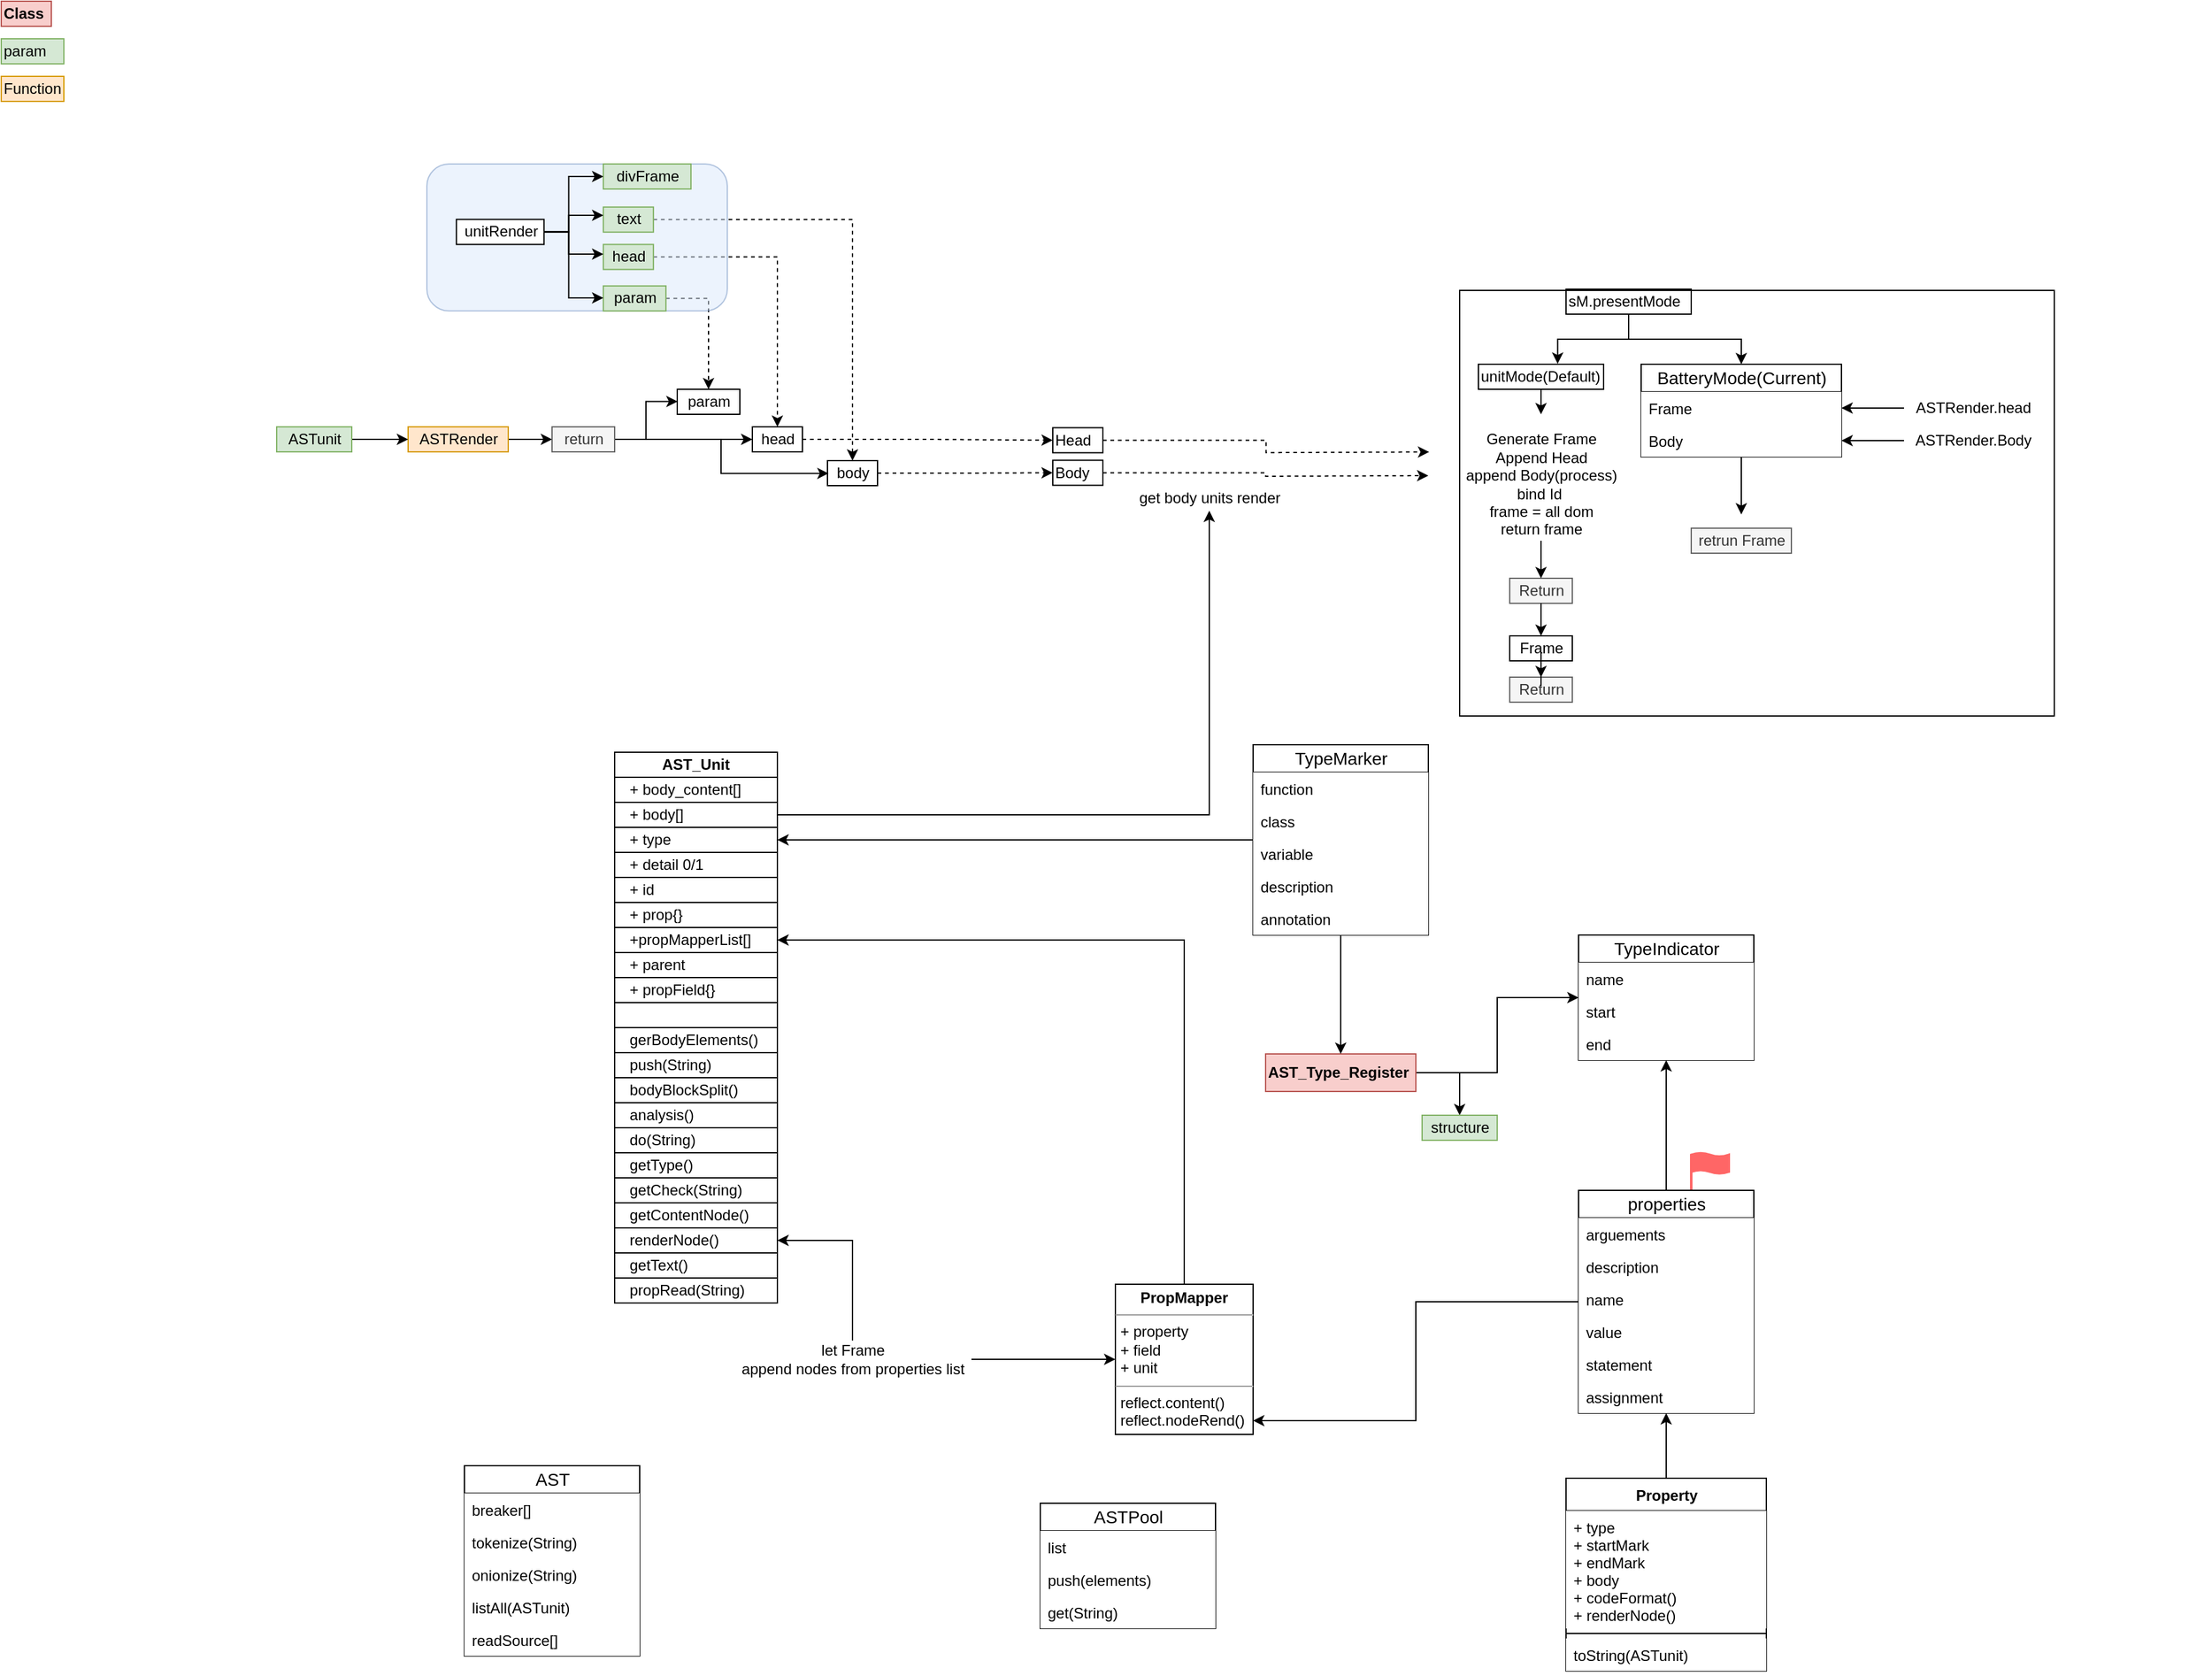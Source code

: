 <mxfile version="13.2.6" type="github">
  <diagram id="HAlyzhadhLqAYwGeg6hm" name="Page-1">
    <mxGraphModel dx="981" dy="505" grid="1" gridSize="10" guides="1" tooltips="1" connect="1" arrows="1" fold="1" page="1" pageScale="1" pageWidth="2336" pageHeight="1654" math="0" shadow="0">
      <root>
        <mxCell id="0" />
        <mxCell id="1" parent="0" />
        <mxCell id="PGLoOLn-CX51Pk0NP94C-1266" style="edgeStyle=orthogonalEdgeStyle;rounded=0;orthogonalLoop=1;jettySize=auto;html=1;" parent="1" source="PGLoOLn-CX51Pk0NP94C-137" target="PGLoOLn-CX51Pk0NP94C-1222" edge="1">
          <mxGeometry relative="1" as="geometry" />
        </mxCell>
        <mxCell id="PGLoOLn-CX51Pk0NP94C-137" value="&lt;p style=&quot;margin: 0px ; margin-top: 4px ; text-align: center&quot;&gt;&lt;b&gt;PropMapper&lt;/b&gt;&lt;/p&gt;&lt;hr size=&quot;1&quot;&gt;&lt;p style=&quot;margin: 0px ; margin-left: 4px&quot;&gt;+ property&lt;/p&gt;&lt;p style=&quot;margin: 0px ; margin-left: 4px&quot;&gt;+ field&lt;/p&gt;&lt;p style=&quot;margin: 0px ; margin-left: 4px&quot;&gt;+ unit&lt;/p&gt;&lt;hr size=&quot;1&quot;&gt;&lt;p style=&quot;margin: 0px ; margin-left: 4px&quot;&gt;reflect.content()&lt;/p&gt;&lt;p style=&quot;margin: 0px ; margin-left: 4px&quot;&gt;reflect.nodeRend()&lt;/p&gt;" style="verticalAlign=top;align=left;overflow=fill;fontSize=12;fontFamily=Helvetica;html=1;rounded=0;fillColor=#ffffff;" parent="1" vertex="1">
          <mxGeometry x="910" y="1045" width="110" height="120" as="geometry" />
        </mxCell>
        <mxCell id="PGLoOLn-CX51Pk0NP94C-43" style="edgeStyle=orthogonalEdgeStyle;rounded=0;orthogonalLoop=1;jettySize=auto;html=1;" parent="1" source="svS3pJ_Lpt4c0GqLdNjL-20" target="PGLoOLn-CX51Pk0NP94C-38" edge="1">
          <mxGeometry relative="1" as="geometry" />
        </mxCell>
        <mxCell id="PGLoOLn-CX51Pk0NP94C-1274" style="edgeStyle=orthogonalEdgeStyle;rounded=0;orthogonalLoop=1;jettySize=auto;html=1;" parent="1" source="svS3pJ_Lpt4c0GqLdNjL-20" target="svS3pJ_Lpt4c0GqLdNjL-139" edge="1">
          <mxGeometry relative="1" as="geometry" />
        </mxCell>
        <mxCell id="svS3pJ_Lpt4c0GqLdNjL-20" value="&lt;span&gt;AST_Type_Register&lt;/span&gt;" style="rounded=0;whiteSpace=wrap;html=1;movable=1;resizable=1;rotatable=1;deletable=1;editable=1;connectable=1;align=left;spacing=2;verticalAlign=middle;fillColor=#f8cecc;strokeColor=#b85450;fontStyle=1" parent="1" vertex="1">
          <mxGeometry x="1030" y="861" width="120" height="30" as="geometry" />
        </mxCell>
        <mxCell id="svS3pJ_Lpt4c0GqLdNjL-35" value="&lt;span&gt;Class&lt;/span&gt;" style="rounded=0;whiteSpace=wrap;html=1;movable=1;resizable=1;rotatable=1;deletable=1;editable=1;connectable=1;align=left;spacing=2;verticalAlign=middle;fillColor=#f8cecc;strokeColor=#b85450;fontStyle=1" parent="1" vertex="1">
          <mxGeometry x="20" y="20" width="40" height="20" as="geometry" />
        </mxCell>
        <mxCell id="svS3pJ_Lpt4c0GqLdNjL-36" value="&lt;span&gt;param&lt;br&gt;&lt;/span&gt;" style="rounded=0;whiteSpace=wrap;html=1;movable=1;resizable=1;rotatable=1;deletable=1;editable=1;connectable=1;align=left;spacing=2;verticalAlign=middle;fillColor=#d5e8d4;strokeColor=#82b366;" parent="1" vertex="1">
          <mxGeometry x="20" y="50" width="50" height="20" as="geometry" />
        </mxCell>
        <mxCell id="svS3pJ_Lpt4c0GqLdNjL-37" value="Function&lt;span&gt;&lt;br&gt;&lt;/span&gt;" style="rounded=0;whiteSpace=wrap;html=1;movable=1;resizable=1;rotatable=1;deletable=1;editable=1;connectable=1;align=left;spacing=2;verticalAlign=middle;fillColor=#ffe6cc;strokeColor=#d79b00;" parent="1" vertex="1">
          <mxGeometry x="20" y="80" width="50" height="20" as="geometry" />
        </mxCell>
        <mxCell id="svS3pJ_Lpt4c0GqLdNjL-38" style="edgeStyle=orthogonalEdgeStyle;rounded=0;orthogonalLoop=1;jettySize=auto;html=1;" parent="1" source="svS3pJ_Lpt4c0GqLdNjL-39" target="svS3pJ_Lpt4c0GqLdNjL-45" edge="1">
          <mxGeometry relative="1" as="geometry" />
        </mxCell>
        <mxCell id="svS3pJ_Lpt4c0GqLdNjL-39" value="ASTRender" style="text;html=1;align=center;verticalAlign=middle;resizable=0;points=[];autosize=1;fillColor=#ffe6cc;strokeColor=#d79b00;" parent="1" vertex="1">
          <mxGeometry x="345" y="360" width="80" height="20" as="geometry" />
        </mxCell>
        <mxCell id="svS3pJ_Lpt4c0GqLdNjL-40" style="edgeStyle=orthogonalEdgeStyle;rounded=0;orthogonalLoop=1;jettySize=auto;html=1;" parent="1" source="svS3pJ_Lpt4c0GqLdNjL-41" target="svS3pJ_Lpt4c0GqLdNjL-39" edge="1">
          <mxGeometry relative="1" as="geometry" />
        </mxCell>
        <mxCell id="svS3pJ_Lpt4c0GqLdNjL-41" value="ASTunit" style="text;html=1;align=center;verticalAlign=middle;resizable=0;points=[];autosize=1;fillColor=#d5e8d4;strokeColor=#82b366;" parent="1" vertex="1">
          <mxGeometry x="240" y="360" width="60" height="20" as="geometry" />
        </mxCell>
        <mxCell id="svS3pJ_Lpt4c0GqLdNjL-42" style="edgeStyle=orthogonalEdgeStyle;rounded=0;orthogonalLoop=1;jettySize=auto;html=1;entryX=0.022;entryY=0.51;entryDx=0;entryDy=0;entryPerimeter=0;" parent="1" source="svS3pJ_Lpt4c0GqLdNjL-45" target="svS3pJ_Lpt4c0GqLdNjL-49" edge="1">
          <mxGeometry relative="1" as="geometry" />
        </mxCell>
        <mxCell id="svS3pJ_Lpt4c0GqLdNjL-44" style="edgeStyle=orthogonalEdgeStyle;rounded=0;orthogonalLoop=1;jettySize=auto;html=1;entryX=0.006;entryY=0.488;entryDx=0;entryDy=0;entryPerimeter=0;" parent="1" source="svS3pJ_Lpt4c0GqLdNjL-45" target="svS3pJ_Lpt4c0GqLdNjL-50" edge="1">
          <mxGeometry relative="1" as="geometry" />
        </mxCell>
        <mxCell id="svS3pJ_Lpt4c0GqLdNjL-60" style="edgeStyle=orthogonalEdgeStyle;rounded=0;orthogonalLoop=1;jettySize=auto;html=1;" parent="1" source="svS3pJ_Lpt4c0GqLdNjL-45" target="svS3pJ_Lpt4c0GqLdNjL-47" edge="1">
          <mxGeometry relative="1" as="geometry" />
        </mxCell>
        <mxCell id="svS3pJ_Lpt4c0GqLdNjL-45" value="return" style="text;html=1;align=center;verticalAlign=middle;resizable=0;points=[];autosize=1;fillColor=#f5f5f5;strokeColor=#666666;fontColor=#333333;" parent="1" vertex="1">
          <mxGeometry x="460" y="360" width="50" height="20" as="geometry" />
        </mxCell>
        <mxCell id="svS3pJ_Lpt4c0GqLdNjL-46" style="edgeStyle=orthogonalEdgeStyle;rounded=0;orthogonalLoop=1;jettySize=auto;html=1;entryX=0;entryY=0.5;entryDx=0;entryDy=0;dashed=1;" parent="1" source="svS3pJ_Lpt4c0GqLdNjL-47" target="svS3pJ_Lpt4c0GqLdNjL-14" edge="1">
          <mxGeometry relative="1" as="geometry" />
        </mxCell>
        <mxCell id="svS3pJ_Lpt4c0GqLdNjL-47" value="head" style="text;html=1;align=center;verticalAlign=middle;resizable=0;points=[];autosize=1;strokeColor=#000000;" parent="1" vertex="1">
          <mxGeometry x="620" y="360" width="40" height="20" as="geometry" />
        </mxCell>
        <mxCell id="svS3pJ_Lpt4c0GqLdNjL-48" style="edgeStyle=orthogonalEdgeStyle;rounded=0;orthogonalLoop=1;jettySize=auto;html=1;entryX=0;entryY=0.5;entryDx=0;entryDy=0;dashed=1;" parent="1" source="svS3pJ_Lpt4c0GqLdNjL-49" target="svS3pJ_Lpt4c0GqLdNjL-16" edge="1">
          <mxGeometry relative="1" as="geometry" />
        </mxCell>
        <mxCell id="svS3pJ_Lpt4c0GqLdNjL-49" value="body" style="text;html=1;align=center;verticalAlign=middle;resizable=0;points=[];autosize=1;strokeColor=#000000;" parent="1" vertex="1">
          <mxGeometry x="680" y="387" width="40" height="20" as="geometry" />
        </mxCell>
        <mxCell id="svS3pJ_Lpt4c0GqLdNjL-50" value="param" style="text;html=1;align=center;verticalAlign=middle;resizable=0;points=[];autosize=1;strokeColor=#000000;" parent="1" vertex="1">
          <mxGeometry x="560" y="330" width="50" height="20" as="geometry" />
        </mxCell>
        <mxCell id="svS3pJ_Lpt4c0GqLdNjL-85" style="edgeStyle=orthogonalEdgeStyle;rounded=0;orthogonalLoop=1;jettySize=auto;html=1;dashed=1;" parent="1" source="svS3pJ_Lpt4c0GqLdNjL-69" target="svS3pJ_Lpt4c0GqLdNjL-47" edge="1">
          <mxGeometry relative="1" as="geometry" />
        </mxCell>
        <mxCell id="svS3pJ_Lpt4c0GqLdNjL-86" style="edgeStyle=orthogonalEdgeStyle;rounded=0;orthogonalLoop=1;jettySize=auto;html=1;dashed=1;" parent="1" source="svS3pJ_Lpt4c0GqLdNjL-68" target="svS3pJ_Lpt4c0GqLdNjL-49" edge="1">
          <mxGeometry relative="1" as="geometry" />
        </mxCell>
        <mxCell id="svS3pJ_Lpt4c0GqLdNjL-87" style="edgeStyle=orthogonalEdgeStyle;rounded=0;orthogonalLoop=1;jettySize=auto;html=1;dashed=1;" parent="1" source="svS3pJ_Lpt4c0GqLdNjL-70" target="svS3pJ_Lpt4c0GqLdNjL-50" edge="1">
          <mxGeometry relative="1" as="geometry" />
        </mxCell>
        <mxCell id="svS3pJ_Lpt4c0GqLdNjL-90" value="" style="group;rounded=1;shadow=0;strokeColor=#6c8ebf;fillColor=#dae8fc;glass=0;opacity=50;spacing=10;spacingTop=10;spacingLeft=10;" parent="1" vertex="1" connectable="0">
          <mxGeometry x="360" y="150" width="240" height="117.43" as="geometry" />
        </mxCell>
        <mxCell id="svS3pJ_Lpt4c0GqLdNjL-66" value="unitRender" style="text;html=1;align=center;verticalAlign=middle;resizable=0;points=[];autosize=1;fillColor=#ffffff;strokeColor=#000000;" parent="svS3pJ_Lpt4c0GqLdNjL-90" vertex="1">
          <mxGeometry x="23.606" y="44.286" width="70" height="20" as="geometry" />
        </mxCell>
        <mxCell id="svS3pJ_Lpt4c0GqLdNjL-67" value="divFrame" style="text;html=1;align=center;verticalAlign=middle;resizable=0;points=[];autosize=1;fillColor=#d5e8d4;strokeColor=#82b366;" parent="svS3pJ_Lpt4c0GqLdNjL-90" vertex="1">
          <mxGeometry x="140.956" width="70" height="20" as="geometry" />
        </mxCell>
        <mxCell id="svS3pJ_Lpt4c0GqLdNjL-71" style="edgeStyle=orthogonalEdgeStyle;rounded=0;orthogonalLoop=1;jettySize=auto;html=1;" parent="svS3pJ_Lpt4c0GqLdNjL-90" source="svS3pJ_Lpt4c0GqLdNjL-66" target="svS3pJ_Lpt4c0GqLdNjL-67" edge="1">
          <mxGeometry relative="1" as="geometry">
            <Array as="points">
              <mxPoint x="113.313" y="54.001" />
              <mxPoint x="113.313" y="10.0" />
            </Array>
          </mxGeometry>
        </mxCell>
        <mxCell id="svS3pJ_Lpt4c0GqLdNjL-68" value="text" style="text;html=1;align=center;verticalAlign=middle;resizable=0;points=[];autosize=1;fillColor=#d5e8d4;strokeColor=#82b366;" parent="svS3pJ_Lpt4c0GqLdNjL-90" vertex="1">
          <mxGeometry x="140.956" y="34.429" width="40" height="20" as="geometry" />
        </mxCell>
        <mxCell id="svS3pJ_Lpt4c0GqLdNjL-72" style="edgeStyle=orthogonalEdgeStyle;rounded=0;orthogonalLoop=1;jettySize=auto;html=1;" parent="svS3pJ_Lpt4c0GqLdNjL-90" source="svS3pJ_Lpt4c0GqLdNjL-66" target="svS3pJ_Lpt4c0GqLdNjL-68" edge="1">
          <mxGeometry relative="1" as="geometry">
            <Array as="points">
              <mxPoint x="113.313" y="54.001" />
              <mxPoint x="113.313" y="41.0" />
            </Array>
          </mxGeometry>
        </mxCell>
        <mxCell id="svS3pJ_Lpt4c0GqLdNjL-69" value="head" style="text;html=1;align=center;verticalAlign=middle;resizable=0;points=[];autosize=1;fillColor=#d5e8d4;strokeColor=#82b366;" parent="svS3pJ_Lpt4c0GqLdNjL-90" vertex="1">
          <mxGeometry x="140.956" y="64.286" width="40" height="20" as="geometry" />
        </mxCell>
        <mxCell id="svS3pJ_Lpt4c0GqLdNjL-73" style="edgeStyle=orthogonalEdgeStyle;rounded=0;orthogonalLoop=1;jettySize=auto;html=1;" parent="svS3pJ_Lpt4c0GqLdNjL-90" source="svS3pJ_Lpt4c0GqLdNjL-66" target="svS3pJ_Lpt4c0GqLdNjL-69" edge="1">
          <mxGeometry relative="1" as="geometry">
            <Array as="points">
              <mxPoint x="113.313" y="54.001" />
              <mxPoint x="113.313" y="72.001" />
            </Array>
          </mxGeometry>
        </mxCell>
        <mxCell id="svS3pJ_Lpt4c0GqLdNjL-70" value="param" style="text;html=1;align=center;verticalAlign=middle;resizable=0;points=[];autosize=1;fillColor=#d5e8d4;strokeColor=#82b366;" parent="svS3pJ_Lpt4c0GqLdNjL-90" vertex="1">
          <mxGeometry x="140.956" y="97.43" width="50" height="20" as="geometry" />
        </mxCell>
        <mxCell id="svS3pJ_Lpt4c0GqLdNjL-74" style="edgeStyle=orthogonalEdgeStyle;rounded=0;orthogonalLoop=1;jettySize=auto;html=1;" parent="svS3pJ_Lpt4c0GqLdNjL-90" source="svS3pJ_Lpt4c0GqLdNjL-66" target="svS3pJ_Lpt4c0GqLdNjL-70" edge="1">
          <mxGeometry relative="1" as="geometry">
            <Array as="points">
              <mxPoint x="113.313" y="54.001" />
              <mxPoint x="113.313" y="107.001" />
            </Array>
          </mxGeometry>
        </mxCell>
        <mxCell id="svS3pJ_Lpt4c0GqLdNjL-108" value="get body units render" style="text;html=1;align=center;verticalAlign=middle;resizable=0;points=[];autosize=1;" parent="1" vertex="1">
          <mxGeometry x="920" y="407" width="130" height="20" as="geometry" />
        </mxCell>
        <mxCell id="svS3pJ_Lpt4c0GqLdNjL-16" value="&lt;span&gt;Body&lt;br&gt;&lt;/span&gt;" style="rounded=0;whiteSpace=wrap;html=1;movable=1;resizable=1;rotatable=1;deletable=1;editable=1;connectable=1;align=left;spacing=2;verticalAlign=middle;" parent="1" vertex="1">
          <mxGeometry x="860" y="386.72" width="40" height="20" as="geometry" />
        </mxCell>
        <mxCell id="svS3pJ_Lpt4c0GqLdNjL-15" style="edgeStyle=orthogonalEdgeStyle;rounded=0;orthogonalLoop=1;jettySize=auto;html=1;dashed=1;" parent="1" source="svS3pJ_Lpt4c0GqLdNjL-16" edge="1">
          <mxGeometry relative="1" as="geometry">
            <mxPoint x="1160" y="399.0" as="targetPoint" />
          </mxGeometry>
        </mxCell>
        <mxCell id="svS3pJ_Lpt4c0GqLdNjL-14" value="&lt;span&gt;Head&lt;br&gt;&lt;/span&gt;" style="rounded=0;whiteSpace=wrap;html=1;movable=1;resizable=1;rotatable=1;deletable=1;editable=1;connectable=1;align=left;spacing=2;verticalAlign=middle;" parent="1" vertex="1">
          <mxGeometry x="860" y="360.72" width="40" height="20" as="geometry" />
        </mxCell>
        <mxCell id="svS3pJ_Lpt4c0GqLdNjL-13" style="edgeStyle=orthogonalEdgeStyle;rounded=0;orthogonalLoop=1;jettySize=auto;html=1;entryX=0.005;entryY=0.29;entryDx=0;entryDy=0;entryPerimeter=0;dashed=1;" parent="1" source="svS3pJ_Lpt4c0GqLdNjL-14" edge="1">
          <mxGeometry relative="1" as="geometry">
            <mxPoint x="1160.7" y="380.1" as="targetPoint" />
          </mxGeometry>
        </mxCell>
        <mxCell id="svS3pJ_Lpt4c0GqLdNjL-139" value="structure" style="text;html=1;align=center;verticalAlign=middle;resizable=0;points=[];autosize=1;fillColor=#d5e8d4;strokeColor=#82b366;" parent="1" vertex="1">
          <mxGeometry x="1155" y="910" width="60" height="20" as="geometry" />
        </mxCell>
        <mxCell id="PGLoOLn-CX51Pk0NP94C-36" style="edgeStyle=orthogonalEdgeStyle;rounded=0;orthogonalLoop=1;jettySize=auto;html=1;" parent="1" source="PGLoOLn-CX51Pk0NP94C-28" target="PGLoOLn-CX51Pk0NP94C-1214" edge="1">
          <mxGeometry relative="1" as="geometry">
            <mxPoint x="820" y="850" as="targetPoint" />
          </mxGeometry>
        </mxCell>
        <mxCell id="PGLoOLn-CX51Pk0NP94C-37" style="edgeStyle=orthogonalEdgeStyle;rounded=0;orthogonalLoop=1;jettySize=auto;html=1;" parent="1" source="PGLoOLn-CX51Pk0NP94C-28" target="svS3pJ_Lpt4c0GqLdNjL-20" edge="1">
          <mxGeometry relative="1" as="geometry" />
        </mxCell>
        <mxCell id="PGLoOLn-CX51Pk0NP94C-140" value="" style="html=1;verticalLabelPosition=bottom;align=center;labelBackgroundColor=#ffffff;verticalAlign=top;strokeWidth=2;strokeColor=#FF6666;shadow=0;dashed=0;shape=mxgraph.ios7.icons.flag;rounded=0;fillColor=#FF6666;" parent="1" vertex="1">
          <mxGeometry x="1370" y="940" width="30" height="30" as="geometry" />
        </mxCell>
        <mxCell id="PGLoOLn-CX51Pk0NP94C-165" style="edgeStyle=orthogonalEdgeStyle;rounded=0;orthogonalLoop=1;jettySize=auto;html=1;" parent="1" source="PGLoOLn-CX51Pk0NP94C-158" target="PGLoOLn-CX51Pk0NP94C-38" edge="1">
          <mxGeometry relative="1" as="geometry" />
        </mxCell>
        <mxCell id="PGLoOLn-CX51Pk0NP94C-169" style="edgeStyle=orthogonalEdgeStyle;rounded=0;orthogonalLoop=1;jettySize=auto;html=1;" parent="1" source="PGLoOLn-CX51Pk0NP94C-153" target="PGLoOLn-CX51Pk0NP94C-158" edge="1">
          <mxGeometry relative="1" as="geometry" />
        </mxCell>
        <mxCell id="PGLoOLn-CX51Pk0NP94C-1269" value="" style="group" parent="1" vertex="1" connectable="0">
          <mxGeometry x="1180" y="250" width="605" height="341" as="geometry" />
        </mxCell>
        <mxCell id="svS3pJ_Lpt4c0GqLdNjL-91" value="Return" style="text;html=1;align=center;verticalAlign=middle;resizable=0;points=[];autosize=1;fillColor=#f5f5f5;strokeColor=#666666;fontColor=#333333;" parent="PGLoOLn-CX51Pk0NP94C-1269" vertex="1">
          <mxGeometry x="45" y="231" width="50" height="20" as="geometry" />
        </mxCell>
        <mxCell id="svS3pJ_Lpt4c0GqLdNjL-92" value="Frame" style="text;html=1;align=center;verticalAlign=middle;resizable=0;points=[];autosize=1;strokeColor=#000000;" parent="PGLoOLn-CX51Pk0NP94C-1269" vertex="1">
          <mxGeometry x="45" y="277" width="50" height="20" as="geometry" />
        </mxCell>
        <mxCell id="svS3pJ_Lpt4c0GqLdNjL-93" style="edgeStyle=orthogonalEdgeStyle;rounded=0;orthogonalLoop=1;jettySize=auto;html=1;" parent="PGLoOLn-CX51Pk0NP94C-1269" source="svS3pJ_Lpt4c0GqLdNjL-91" target="svS3pJ_Lpt4c0GqLdNjL-92" edge="1">
          <mxGeometry relative="1" as="geometry" />
        </mxCell>
        <mxCell id="svS3pJ_Lpt4c0GqLdNjL-6" value="&lt;span&gt;sM.presentMode&lt;br&gt;&lt;/span&gt;" style="rounded=0;whiteSpace=wrap;html=1;movable=1;resizable=1;rotatable=1;deletable=1;editable=1;connectable=1;align=left;spacing=2;verticalAlign=middle;" parent="PGLoOLn-CX51Pk0NP94C-1269" vertex="1">
          <mxGeometry x="90" width="100" height="20" as="geometry" />
        </mxCell>
        <mxCell id="svS3pJ_Lpt4c0GqLdNjL-7" value="&lt;span&gt;unitMode(Default)&lt;br&gt;&lt;/span&gt;" style="rounded=0;whiteSpace=wrap;html=1;movable=1;resizable=1;rotatable=1;deletable=1;editable=1;connectable=1;align=left;spacing=2;verticalAlign=middle;" parent="PGLoOLn-CX51Pk0NP94C-1269" vertex="1">
          <mxGeometry x="20" y="60" width="100" height="20" as="geometry" />
        </mxCell>
        <mxCell id="svS3pJ_Lpt4c0GqLdNjL-8" style="edgeStyle=orthogonalEdgeStyle;rounded=0;orthogonalLoop=1;jettySize=auto;html=1;entryX=0.633;entryY=-0.019;entryDx=0;entryDy=0;entryPerimeter=0;" parent="PGLoOLn-CX51Pk0NP94C-1269" source="svS3pJ_Lpt4c0GqLdNjL-6" target="svS3pJ_Lpt4c0GqLdNjL-7" edge="1">
          <mxGeometry relative="1" as="geometry" />
        </mxCell>
        <mxCell id="svS3pJ_Lpt4c0GqLdNjL-94" style="edgeStyle=orthogonalEdgeStyle;rounded=0;orthogonalLoop=1;jettySize=auto;html=1;" parent="PGLoOLn-CX51Pk0NP94C-1269" source="svS3pJ_Lpt4c0GqLdNjL-12" target="svS3pJ_Lpt4c0GqLdNjL-91" edge="1">
          <mxGeometry relative="1" as="geometry" />
        </mxCell>
        <mxCell id="svS3pJ_Lpt4c0GqLdNjL-12" value="Generate Frame&lt;br&gt;Append Head&lt;br&gt;append Body(process)&lt;br&gt;bind Id&amp;nbsp;&lt;br&gt;frame = all dom&lt;br&gt;return frame" style="text;html=1;align=center;verticalAlign=middle;resizable=0;points=[];autosize=1;" parent="PGLoOLn-CX51Pk0NP94C-1269" vertex="1">
          <mxGeometry y="111" width="140" height="90" as="geometry" />
        </mxCell>
        <mxCell id="svS3pJ_Lpt4c0GqLdNjL-99" style="edgeStyle=orthogonalEdgeStyle;rounded=0;orthogonalLoop=1;jettySize=auto;html=1;" parent="PGLoOLn-CX51Pk0NP94C-1269" source="svS3pJ_Lpt4c0GqLdNjL-7" edge="1">
          <mxGeometry relative="1" as="geometry">
            <mxPoint x="70" y="100.0" as="targetPoint" />
          </mxGeometry>
        </mxCell>
        <mxCell id="PGLoOLn-CX51Pk0NP94C-117" value="ASTRender.head" style="text;html=1;align=center;verticalAlign=middle;resizable=0;points=[];autosize=1;" parent="PGLoOLn-CX51Pk0NP94C-1269" vertex="1">
          <mxGeometry x="360" y="85" width="110" height="20" as="geometry" />
        </mxCell>
        <mxCell id="PGLoOLn-CX51Pk0NP94C-128" value="ASTRender.Body" style="text;html=1;align=center;verticalAlign=middle;resizable=0;points=[];autosize=1;" parent="PGLoOLn-CX51Pk0NP94C-1269" vertex="1">
          <mxGeometry x="360" y="111" width="110" height="20" as="geometry" />
        </mxCell>
        <mxCell id="PGLoOLn-CX51Pk0NP94C-130" value="retrun Frame" style="text;html=1;align=center;verticalAlign=middle;resizable=0;points=[];autosize=1;fontColor=#333333;strokeColor=#666666;fillColor=#f5f5f5;" parent="PGLoOLn-CX51Pk0NP94C-1269" vertex="1">
          <mxGeometry x="190" y="191" width="80" height="20" as="geometry" />
        </mxCell>
        <mxCell id="PGLoOLn-CX51Pk0NP94C-132" style="edgeStyle=orthogonalEdgeStyle;rounded=0;orthogonalLoop=1;jettySize=auto;html=1;" parent="PGLoOLn-CX51Pk0NP94C-1269" source="PGLoOLn-CX51Pk0NP94C-92" edge="1">
          <mxGeometry relative="1" as="geometry">
            <mxPoint x="230" y="180.0" as="targetPoint" />
          </mxGeometry>
        </mxCell>
        <mxCell id="PGLoOLn-CX51Pk0NP94C-92" value="BatteryMode(Current)" style="swimlane;fontStyle=0;childLayout=stackLayout;horizontal=1;startSize=22;horizontalStack=0;resizeParent=1;resizeParentMax=0;resizeLast=0;collapsible=1;marginBottom=0;align=center;fontSize=14;rounded=0;html=1;fillColor=#ffffff;" parent="PGLoOLn-CX51Pk0NP94C-1269" vertex="1">
          <mxGeometry x="150" y="60" width="160" height="74" as="geometry" />
        </mxCell>
        <mxCell id="PGLoOLn-CX51Pk0NP94C-94" value="Frame" style="text;strokeColor=none;fillColor=#ffffff;spacingLeft=4;spacingRight=4;overflow=hidden;rotatable=0;points=[[0,0.5],[1,0.5]];portConstraint=eastwest;fontSize=12;" parent="PGLoOLn-CX51Pk0NP94C-92" vertex="1">
          <mxGeometry y="22" width="160" height="26" as="geometry" />
        </mxCell>
        <mxCell id="PGLoOLn-CX51Pk0NP94C-95" value="Body" style="text;strokeColor=none;fillColor=#ffffff;spacingLeft=4;spacingRight=4;overflow=hidden;rotatable=0;points=[[0,0.5],[1,0.5]];portConstraint=eastwest;fontSize=12;" parent="PGLoOLn-CX51Pk0NP94C-92" vertex="1">
          <mxGeometry y="48" width="160" height="26" as="geometry" />
        </mxCell>
        <mxCell id="PGLoOLn-CX51Pk0NP94C-118" style="edgeStyle=orthogonalEdgeStyle;rounded=0;orthogonalLoop=1;jettySize=auto;html=1;" parent="PGLoOLn-CX51Pk0NP94C-1269" source="PGLoOLn-CX51Pk0NP94C-117" target="PGLoOLn-CX51Pk0NP94C-94" edge="1">
          <mxGeometry relative="1" as="geometry" />
        </mxCell>
        <mxCell id="PGLoOLn-CX51Pk0NP94C-129" style="edgeStyle=orthogonalEdgeStyle;rounded=0;orthogonalLoop=1;jettySize=auto;html=1;" parent="PGLoOLn-CX51Pk0NP94C-1269" source="PGLoOLn-CX51Pk0NP94C-128" target="PGLoOLn-CX51Pk0NP94C-95" edge="1">
          <mxGeometry relative="1" as="geometry" />
        </mxCell>
        <mxCell id="PGLoOLn-CX51Pk0NP94C-133" style="edgeStyle=orthogonalEdgeStyle;rounded=0;orthogonalLoop=1;jettySize=auto;html=1;entryX=0.5;entryY=0;entryDx=0;entryDy=0;" parent="PGLoOLn-CX51Pk0NP94C-1269" source="svS3pJ_Lpt4c0GqLdNjL-6" target="PGLoOLn-CX51Pk0NP94C-92" edge="1">
          <mxGeometry relative="1" as="geometry">
            <Array as="points">
              <mxPoint x="140" y="40" />
              <mxPoint x="230" y="40" />
            </Array>
          </mxGeometry>
        </mxCell>
        <mxCell id="PGLoOLn-CX51Pk0NP94C-1270" value="" style="whiteSpace=wrap;html=1;rounded=0;align=left;fillColor=none;" parent="PGLoOLn-CX51Pk0NP94C-1269" vertex="1">
          <mxGeometry x="5" y="1" width="475" height="340" as="geometry" />
        </mxCell>
        <mxCell id="svS3pJ_Lpt4c0GqLdNjL-103" value="Return" style="text;html=1;align=center;verticalAlign=middle;resizable=0;points=[];autosize=1;fillColor=#f5f5f5;strokeColor=#666666;fontColor=#333333;" parent="PGLoOLn-CX51Pk0NP94C-1269" vertex="1">
          <mxGeometry x="45" y="310" width="50" height="20" as="geometry" />
        </mxCell>
        <mxCell id="svS3pJ_Lpt4c0GqLdNjL-104" style="edgeStyle=orthogonalEdgeStyle;rounded=0;orthogonalLoop=1;jettySize=auto;html=1;" parent="PGLoOLn-CX51Pk0NP94C-1269" source="svS3pJ_Lpt4c0GqLdNjL-92" target="svS3pJ_Lpt4c0GqLdNjL-103" edge="1">
          <mxGeometry relative="1" as="geometry" />
        </mxCell>
        <mxCell id="PGLoOLn-CX51Pk0NP94C-28" value="TypeMarker" style="swimlane;fontStyle=0;childLayout=stackLayout;horizontal=1;startSize=22;horizontalStack=0;resizeParent=1;resizeParentMax=0;resizeLast=0;collapsible=1;marginBottom=0;align=center;fontSize=14;rounded=0;html=1;fillColor=#ffffff;" parent="1" vertex="1">
          <mxGeometry x="1020" y="614" width="140" height="152" as="geometry" />
        </mxCell>
        <mxCell id="PGLoOLn-CX51Pk0NP94C-30" value="function" style="text;strokeColor=none;fillColor=#ffffff;spacingLeft=4;spacingRight=4;overflow=hidden;rotatable=0;points=[[0,0.5],[1,0.5]];portConstraint=eastwest;fontSize=12;" parent="PGLoOLn-CX51Pk0NP94C-28" vertex="1">
          <mxGeometry y="22" width="140" height="26" as="geometry" />
        </mxCell>
        <mxCell id="PGLoOLn-CX51Pk0NP94C-29" value="class" style="text;strokeColor=none;fillColor=#ffffff;spacingLeft=4;spacingRight=4;overflow=hidden;rotatable=0;points=[[0,0.5],[1,0.5]];portConstraint=eastwest;fontSize=12;" parent="PGLoOLn-CX51Pk0NP94C-28" vertex="1">
          <mxGeometry y="48" width="140" height="26" as="geometry" />
        </mxCell>
        <mxCell id="PGLoOLn-CX51Pk0NP94C-31" value="variable" style="text;strokeColor=none;fillColor=#ffffff;spacingLeft=4;spacingRight=4;overflow=hidden;rotatable=0;points=[[0,0.5],[1,0.5]];portConstraint=eastwest;fontSize=12;" parent="PGLoOLn-CX51Pk0NP94C-28" vertex="1">
          <mxGeometry y="74" width="140" height="26" as="geometry" />
        </mxCell>
        <mxCell id="PGLoOLn-CX51Pk0NP94C-34" value="description" style="text;strokeColor=none;fillColor=#ffffff;spacingLeft=4;spacingRight=4;overflow=hidden;rotatable=0;points=[[0,0.5],[1,0.5]];portConstraint=eastwest;fontSize=12;" parent="PGLoOLn-CX51Pk0NP94C-28" vertex="1">
          <mxGeometry y="100" width="140" height="26" as="geometry" />
        </mxCell>
        <mxCell id="PGLoOLn-CX51Pk0NP94C-35" value="annotation" style="text;strokeColor=none;fillColor=#ffffff;spacingLeft=4;spacingRight=4;overflow=hidden;rotatable=0;points=[[0,0.5],[1,0.5]];portConstraint=eastwest;fontSize=12;" parent="PGLoOLn-CX51Pk0NP94C-28" vertex="1">
          <mxGeometry y="126" width="140" height="26" as="geometry" />
        </mxCell>
        <mxCell id="PGLoOLn-CX51Pk0NP94C-38" value="TypeIndicator" style="swimlane;fontStyle=0;childLayout=stackLayout;horizontal=1;startSize=22;horizontalStack=0;resizeParent=1;resizeParentMax=0;resizeLast=0;collapsible=1;marginBottom=0;align=center;fontSize=14;rounded=0;html=1;fillColor=#ffffff;" parent="1" vertex="1">
          <mxGeometry x="1280" y="766" width="140" height="100" as="geometry" />
        </mxCell>
        <mxCell id="PGLoOLn-CX51Pk0NP94C-39" value="name" style="text;strokeColor=none;fillColor=#ffffff;spacingLeft=4;spacingRight=4;overflow=hidden;rotatable=0;points=[[0,0.5],[1,0.5]];portConstraint=eastwest;fontSize=12;" parent="PGLoOLn-CX51Pk0NP94C-38" vertex="1">
          <mxGeometry y="22" width="140" height="26" as="geometry" />
        </mxCell>
        <mxCell id="PGLoOLn-CX51Pk0NP94C-40" value="start" style="text;strokeColor=none;fillColor=#ffffff;spacingLeft=4;spacingRight=4;overflow=hidden;rotatable=0;points=[[0,0.5],[1,0.5]];portConstraint=eastwest;fontSize=12;" parent="PGLoOLn-CX51Pk0NP94C-38" vertex="1">
          <mxGeometry y="48" width="140" height="26" as="geometry" />
        </mxCell>
        <mxCell id="PGLoOLn-CX51Pk0NP94C-41" value="end" style="text;strokeColor=none;fillColor=#ffffff;spacingLeft=4;spacingRight=4;overflow=hidden;rotatable=0;points=[[0,0.5],[1,0.5]];portConstraint=eastwest;fontSize=12;" parent="PGLoOLn-CX51Pk0NP94C-38" vertex="1">
          <mxGeometry y="74" width="140" height="26" as="geometry" />
        </mxCell>
        <mxCell id="PGLoOLn-CX51Pk0NP94C-1272" style="edgeStyle=orthogonalEdgeStyle;rounded=0;orthogonalLoop=1;jettySize=auto;html=1;" parent="1" source="PGLoOLn-CX51Pk0NP94C-1271" target="PGLoOLn-CX51Pk0NP94C-1246" edge="1">
          <mxGeometry relative="1" as="geometry" />
        </mxCell>
        <mxCell id="PGLoOLn-CX51Pk0NP94C-1273" style="edgeStyle=orthogonalEdgeStyle;rounded=0;orthogonalLoop=1;jettySize=auto;html=1;" parent="1" source="PGLoOLn-CX51Pk0NP94C-1271" target="PGLoOLn-CX51Pk0NP94C-137" edge="1">
          <mxGeometry relative="1" as="geometry" />
        </mxCell>
        <mxCell id="PGLoOLn-CX51Pk0NP94C-1271" value="let Frame&lt;br&gt;append nodes from properties list" style="text;html=1;align=center;verticalAlign=middle;resizable=0;points=[];autosize=1;" parent="1" vertex="1">
          <mxGeometry x="605" y="1090" width="190" height="30" as="geometry" />
        </mxCell>
        <mxCell id="PGLoOLn-CX51Pk0NP94C-1275" style="edgeStyle=orthogonalEdgeStyle;rounded=0;orthogonalLoop=1;jettySize=auto;html=1;" parent="1" source="PGLoOLn-CX51Pk0NP94C-1212" target="svS3pJ_Lpt4c0GqLdNjL-108" edge="1">
          <mxGeometry relative="1" as="geometry" />
        </mxCell>
        <mxCell id="1b6kIp3mD8NswqyAjslB-1" style="edgeStyle=orthogonalEdgeStyle;rounded=0;orthogonalLoop=1;jettySize=auto;html=1;entryX=1;entryY=0.908;entryDx=0;entryDy=0;entryPerimeter=0;" parent="1" source="PGLoOLn-CX51Pk0NP94C-158" target="PGLoOLn-CX51Pk0NP94C-137" edge="1">
          <mxGeometry relative="1" as="geometry" />
        </mxCell>
        <mxCell id="PGLoOLn-CX51Pk0NP94C-158" value="properties" style="swimlane;fontStyle=0;childLayout=stackLayout;horizontal=1;startSize=22;horizontalStack=0;resizeParent=1;resizeParentMax=0;resizeLast=0;collapsible=1;marginBottom=0;align=center;fontSize=14;rounded=0;html=1;fillColor=#ffffff;" parent="1" vertex="1">
          <mxGeometry x="1280" y="970" width="140" height="178" as="geometry" />
        </mxCell>
        <mxCell id="PGLoOLn-CX51Pk0NP94C-159" value="arguements" style="text;strokeColor=none;fillColor=#ffffff;spacingLeft=4;spacingRight=4;overflow=hidden;rotatable=0;points=[[0,0.5],[1,0.5]];portConstraint=eastwest;fontSize=12;" parent="PGLoOLn-CX51Pk0NP94C-158" vertex="1">
          <mxGeometry y="22" width="140" height="26" as="geometry" />
        </mxCell>
        <mxCell id="PGLoOLn-CX51Pk0NP94C-160" value="description" style="text;strokeColor=none;fillColor=#ffffff;spacingLeft=4;spacingRight=4;overflow=hidden;rotatable=0;points=[[0,0.5],[1,0.5]];portConstraint=eastwest;fontSize=12;" parent="PGLoOLn-CX51Pk0NP94C-158" vertex="1">
          <mxGeometry y="48" width="140" height="26" as="geometry" />
        </mxCell>
        <mxCell id="PGLoOLn-CX51Pk0NP94C-161" value="name" style="text;strokeColor=none;fillColor=#ffffff;spacingLeft=4;spacingRight=4;overflow=hidden;rotatable=0;points=[[0,0.5],[1,0.5]];portConstraint=eastwest;fontSize=12;" parent="PGLoOLn-CX51Pk0NP94C-158" vertex="1">
          <mxGeometry y="74" width="140" height="26" as="geometry" />
        </mxCell>
        <mxCell id="PGLoOLn-CX51Pk0NP94C-162" value="value" style="text;strokeColor=none;fillColor=#ffffff;spacingLeft=4;spacingRight=4;overflow=hidden;rotatable=0;points=[[0,0.5],[1,0.5]];portConstraint=eastwest;fontSize=12;" parent="PGLoOLn-CX51Pk0NP94C-158" vertex="1">
          <mxGeometry y="100" width="140" height="26" as="geometry" />
        </mxCell>
        <mxCell id="PGLoOLn-CX51Pk0NP94C-163" value="statement" style="text;strokeColor=none;fillColor=#ffffff;spacingLeft=4;spacingRight=4;overflow=hidden;rotatable=0;points=[[0,0.5],[1,0.5]];portConstraint=eastwest;fontSize=12;" parent="PGLoOLn-CX51Pk0NP94C-158" vertex="1">
          <mxGeometry y="126" width="140" height="26" as="geometry" />
        </mxCell>
        <mxCell id="PGLoOLn-CX51Pk0NP94C-164" value="assignment" style="text;strokeColor=none;fillColor=#ffffff;spacingLeft=4;spacingRight=4;overflow=hidden;rotatable=0;points=[[0,0.5],[1,0.5]];portConstraint=eastwest;fontSize=12;" parent="PGLoOLn-CX51Pk0NP94C-158" vertex="1">
          <mxGeometry y="152" width="140" height="26" as="geometry" />
        </mxCell>
        <mxCell id="PGLoOLn-CX51Pk0NP94C-1207" value="" style="html=1;whiteSpace=wrap;container=1;collapsible=0;childLayout=tableLayout;" parent="1" vertex="1">
          <mxGeometry x="510" y="620" width="130" height="440" as="geometry" />
        </mxCell>
        <mxCell id="PGLoOLn-CX51Pk0NP94C-1208" value="" style="shape=partialRectangle;html=1;whiteSpace=wrap;collapsible=0;dropTarget=0;pointerEvents=0;fillColor=none;strokeColor=none;points=[[0,0.5],[1,0.5]];portConstraint=eastwest;" parent="PGLoOLn-CX51Pk0NP94C-1207" vertex="1">
          <mxGeometry width="130" height="20" as="geometry" />
        </mxCell>
        <mxCell id="PGLoOLn-CX51Pk0NP94C-1209" value="&lt;b&gt;AST_Unit&lt;/b&gt;" style="shape=partialRectangle;html=1;whiteSpace=wrap;connectable=0;fillColor=none;" parent="PGLoOLn-CX51Pk0NP94C-1208" vertex="1">
          <mxGeometry width="130" height="20" as="geometry" />
        </mxCell>
        <mxCell id="PGLoOLn-CX51Pk0NP94C-1210" value="" style="shape=partialRectangle;html=1;whiteSpace=wrap;collapsible=0;dropTarget=0;pointerEvents=0;fillColor=none;strokeColor=none;points=[[0,0.5],[1,0.5]];portConstraint=eastwest;align=left;spacingLeft=10;" parent="PGLoOLn-CX51Pk0NP94C-1207" vertex="1">
          <mxGeometry y="20" width="130" height="20" as="geometry" />
        </mxCell>
        <mxCell id="PGLoOLn-CX51Pk0NP94C-1211" value="+ body_content[]" style="shape=partialRectangle;html=1;whiteSpace=wrap;connectable=0;fillColor=none;align=left;spacingLeft=10;" parent="PGLoOLn-CX51Pk0NP94C-1210" vertex="1">
          <mxGeometry width="130" height="20" as="geometry" />
        </mxCell>
        <mxCell id="PGLoOLn-CX51Pk0NP94C-1212" value="" style="shape=partialRectangle;html=1;whiteSpace=wrap;collapsible=0;dropTarget=0;pointerEvents=0;fillColor=none;strokeColor=none;points=[[0,0.5],[1,0.5]];portConstraint=eastwest;align=left;spacingLeft=10;" parent="PGLoOLn-CX51Pk0NP94C-1207" vertex="1">
          <mxGeometry y="40" width="130" height="20" as="geometry" />
        </mxCell>
        <mxCell id="PGLoOLn-CX51Pk0NP94C-1213" value="+ body[]" style="shape=partialRectangle;html=1;whiteSpace=wrap;connectable=0;fillColor=none;align=left;spacingLeft=10;" parent="PGLoOLn-CX51Pk0NP94C-1212" vertex="1">
          <mxGeometry width="130" height="20" as="geometry" />
        </mxCell>
        <mxCell id="PGLoOLn-CX51Pk0NP94C-1214" value="" style="shape=partialRectangle;html=1;whiteSpace=wrap;collapsible=0;dropTarget=0;pointerEvents=0;fillColor=none;strokeColor=none;points=[[0,0.5],[1,0.5]];portConstraint=eastwest;align=left;spacingLeft=10;" parent="PGLoOLn-CX51Pk0NP94C-1207" vertex="1">
          <mxGeometry y="60" width="130" height="20" as="geometry" />
        </mxCell>
        <mxCell id="PGLoOLn-CX51Pk0NP94C-1215" value="+ type" style="shape=partialRectangle;html=1;whiteSpace=wrap;connectable=0;fillColor=none;align=left;spacingLeft=10;" parent="PGLoOLn-CX51Pk0NP94C-1214" vertex="1">
          <mxGeometry width="130" height="20" as="geometry" />
        </mxCell>
        <mxCell id="PGLoOLn-CX51Pk0NP94C-1216" value="" style="shape=partialRectangle;html=1;whiteSpace=wrap;collapsible=0;dropTarget=0;pointerEvents=0;fillColor=none;strokeColor=none;points=[[0,0.5],[1,0.5]];portConstraint=eastwest;align=left;spacingLeft=10;" parent="PGLoOLn-CX51Pk0NP94C-1207" vertex="1">
          <mxGeometry y="80" width="130" height="20" as="geometry" />
        </mxCell>
        <mxCell id="PGLoOLn-CX51Pk0NP94C-1217" value="+ detail 0/1" style="shape=partialRectangle;html=1;whiteSpace=wrap;connectable=0;fillColor=none;align=left;spacingLeft=10;" parent="PGLoOLn-CX51Pk0NP94C-1216" vertex="1">
          <mxGeometry width="130" height="20" as="geometry" />
        </mxCell>
        <mxCell id="PGLoOLn-CX51Pk0NP94C-1218" value="" style="shape=partialRectangle;html=1;whiteSpace=wrap;collapsible=0;dropTarget=0;pointerEvents=0;fillColor=none;strokeColor=none;points=[[0,0.5],[1,0.5]];portConstraint=eastwest;align=left;spacingLeft=10;" parent="PGLoOLn-CX51Pk0NP94C-1207" vertex="1">
          <mxGeometry y="100" width="130" height="20" as="geometry" />
        </mxCell>
        <mxCell id="PGLoOLn-CX51Pk0NP94C-1219" value="+ id" style="shape=partialRectangle;html=1;whiteSpace=wrap;connectable=0;fillColor=none;align=left;spacingLeft=10;" parent="PGLoOLn-CX51Pk0NP94C-1218" vertex="1">
          <mxGeometry width="130" height="20" as="geometry" />
        </mxCell>
        <mxCell id="PGLoOLn-CX51Pk0NP94C-1220" value="" style="shape=partialRectangle;html=1;whiteSpace=wrap;collapsible=0;dropTarget=0;pointerEvents=0;fillColor=none;strokeColor=none;points=[[0,0.5],[1,0.5]];portConstraint=eastwest;align=left;spacingLeft=10;" parent="PGLoOLn-CX51Pk0NP94C-1207" vertex="1">
          <mxGeometry y="120" width="130" height="20" as="geometry" />
        </mxCell>
        <mxCell id="PGLoOLn-CX51Pk0NP94C-1221" value="+ prop{}" style="shape=partialRectangle;html=1;whiteSpace=wrap;connectable=0;fillColor=none;align=left;spacingLeft=10;" parent="PGLoOLn-CX51Pk0NP94C-1220" vertex="1">
          <mxGeometry width="130" height="20" as="geometry" />
        </mxCell>
        <mxCell id="PGLoOLn-CX51Pk0NP94C-1222" value="" style="shape=partialRectangle;html=1;whiteSpace=wrap;collapsible=0;dropTarget=0;pointerEvents=0;fillColor=none;strokeColor=none;points=[[0,0.5],[1,0.5]];portConstraint=eastwest;align=left;spacingLeft=10;" parent="PGLoOLn-CX51Pk0NP94C-1207" vertex="1">
          <mxGeometry y="140" width="130" height="20" as="geometry" />
        </mxCell>
        <mxCell id="PGLoOLn-CX51Pk0NP94C-1223" value="+propMapperList[]" style="shape=partialRectangle;html=1;whiteSpace=wrap;connectable=0;fillColor=none;align=left;spacingLeft=10;" parent="PGLoOLn-CX51Pk0NP94C-1222" vertex="1">
          <mxGeometry width="130" height="20" as="geometry" />
        </mxCell>
        <mxCell id="PGLoOLn-CX51Pk0NP94C-1224" value="" style="shape=partialRectangle;html=1;whiteSpace=wrap;collapsible=0;dropTarget=0;pointerEvents=0;fillColor=none;strokeColor=none;points=[[0,0.5],[1,0.5]];portConstraint=eastwest;align=left;spacingLeft=10;" parent="PGLoOLn-CX51Pk0NP94C-1207" vertex="1">
          <mxGeometry y="160" width="130" height="20" as="geometry" />
        </mxCell>
        <mxCell id="PGLoOLn-CX51Pk0NP94C-1225" value="+ parent" style="shape=partialRectangle;html=1;whiteSpace=wrap;connectable=0;fillColor=none;align=left;spacingLeft=10;" parent="PGLoOLn-CX51Pk0NP94C-1224" vertex="1">
          <mxGeometry width="130" height="20" as="geometry" />
        </mxCell>
        <mxCell id="PGLoOLn-CX51Pk0NP94C-1226" value="" style="shape=partialRectangle;html=1;whiteSpace=wrap;collapsible=0;dropTarget=0;pointerEvents=0;fillColor=none;strokeColor=none;points=[[0,0.5],[1,0.5]];portConstraint=eastwest;align=left;spacingLeft=10;" parent="PGLoOLn-CX51Pk0NP94C-1207" vertex="1">
          <mxGeometry y="180" width="130" height="20" as="geometry" />
        </mxCell>
        <mxCell id="PGLoOLn-CX51Pk0NP94C-1227" value="+ propField{}" style="shape=partialRectangle;html=1;whiteSpace=wrap;connectable=0;fillColor=none;align=left;spacingLeft=10;" parent="PGLoOLn-CX51Pk0NP94C-1226" vertex="1">
          <mxGeometry width="130" height="20" as="geometry" />
        </mxCell>
        <mxCell id="PGLoOLn-CX51Pk0NP94C-1228" value="" style="shape=partialRectangle;html=1;whiteSpace=wrap;collapsible=0;dropTarget=0;pointerEvents=0;fillColor=none;strokeColor=none;points=[[0,0.5],[1,0.5]];portConstraint=eastwest;align=left;spacingLeft=10;" parent="PGLoOLn-CX51Pk0NP94C-1207" vertex="1">
          <mxGeometry y="200" width="130" height="20" as="geometry" />
        </mxCell>
        <mxCell id="PGLoOLn-CX51Pk0NP94C-1229" value="" style="shape=partialRectangle;html=1;whiteSpace=wrap;connectable=0;fillColor=none;align=left;spacingLeft=10;" parent="PGLoOLn-CX51Pk0NP94C-1228" vertex="1">
          <mxGeometry width="130" height="20" as="geometry" />
        </mxCell>
        <mxCell id="PGLoOLn-CX51Pk0NP94C-1230" value="" style="shape=partialRectangle;html=1;whiteSpace=wrap;collapsible=0;dropTarget=0;pointerEvents=0;fillColor=none;strokeColor=none;points=[[0,0.5],[1,0.5]];portConstraint=eastwest;align=left;spacingLeft=10;" parent="PGLoOLn-CX51Pk0NP94C-1207" vertex="1">
          <mxGeometry y="220" width="130" height="20" as="geometry" />
        </mxCell>
        <mxCell id="PGLoOLn-CX51Pk0NP94C-1231" value="gerBodyElements()" style="shape=partialRectangle;html=1;whiteSpace=wrap;connectable=0;fillColor=none;align=left;spacingLeft=10;" parent="PGLoOLn-CX51Pk0NP94C-1230" vertex="1">
          <mxGeometry width="130" height="20" as="geometry" />
        </mxCell>
        <mxCell id="PGLoOLn-CX51Pk0NP94C-1232" value="" style="shape=partialRectangle;html=1;whiteSpace=wrap;collapsible=0;dropTarget=0;pointerEvents=0;fillColor=none;strokeColor=none;points=[[0,0.5],[1,0.5]];portConstraint=eastwest;align=left;spacingLeft=10;" parent="PGLoOLn-CX51Pk0NP94C-1207" vertex="1">
          <mxGeometry y="240" width="130" height="20" as="geometry" />
        </mxCell>
        <mxCell id="PGLoOLn-CX51Pk0NP94C-1233" value="push(String)" style="shape=partialRectangle;html=1;whiteSpace=wrap;connectable=0;fillColor=none;align=left;spacingLeft=10;" parent="PGLoOLn-CX51Pk0NP94C-1232" vertex="1">
          <mxGeometry width="130" height="20" as="geometry" />
        </mxCell>
        <mxCell id="PGLoOLn-CX51Pk0NP94C-1234" value="" style="shape=partialRectangle;html=1;whiteSpace=wrap;collapsible=0;dropTarget=0;pointerEvents=0;fillColor=none;strokeColor=none;points=[[0,0.5],[1,0.5]];portConstraint=eastwest;align=left;spacingLeft=10;" parent="PGLoOLn-CX51Pk0NP94C-1207" vertex="1">
          <mxGeometry y="260" width="130" height="20" as="geometry" />
        </mxCell>
        <mxCell id="PGLoOLn-CX51Pk0NP94C-1235" value="bodyBlockSplit()" style="shape=partialRectangle;html=1;whiteSpace=wrap;connectable=0;fillColor=none;align=left;spacingLeft=10;" parent="PGLoOLn-CX51Pk0NP94C-1234" vertex="1">
          <mxGeometry width="130" height="20" as="geometry" />
        </mxCell>
        <mxCell id="PGLoOLn-CX51Pk0NP94C-1236" value="" style="shape=partialRectangle;html=1;whiteSpace=wrap;collapsible=0;dropTarget=0;pointerEvents=0;fillColor=none;strokeColor=none;points=[[0,0.5],[1,0.5]];portConstraint=eastwest;align=left;spacingLeft=10;" parent="PGLoOLn-CX51Pk0NP94C-1207" vertex="1">
          <mxGeometry y="280" width="130" height="20" as="geometry" />
        </mxCell>
        <mxCell id="PGLoOLn-CX51Pk0NP94C-1237" value="analysis()" style="shape=partialRectangle;html=1;whiteSpace=wrap;connectable=0;fillColor=none;align=left;spacingLeft=10;" parent="PGLoOLn-CX51Pk0NP94C-1236" vertex="1">
          <mxGeometry width="130" height="20" as="geometry" />
        </mxCell>
        <mxCell id="PGLoOLn-CX51Pk0NP94C-1238" value="" style="shape=partialRectangle;html=1;whiteSpace=wrap;collapsible=0;dropTarget=0;pointerEvents=0;fillColor=none;strokeColor=none;points=[[0,0.5],[1,0.5]];portConstraint=eastwest;align=left;spacingLeft=10;" parent="PGLoOLn-CX51Pk0NP94C-1207" vertex="1">
          <mxGeometry y="300" width="130" height="20" as="geometry" />
        </mxCell>
        <mxCell id="PGLoOLn-CX51Pk0NP94C-1239" value="do(String)" style="shape=partialRectangle;html=1;whiteSpace=wrap;connectable=0;fillColor=none;align=left;spacingLeft=10;" parent="PGLoOLn-CX51Pk0NP94C-1238" vertex="1">
          <mxGeometry width="130" height="20" as="geometry" />
        </mxCell>
        <mxCell id="PGLoOLn-CX51Pk0NP94C-1240" value="" style="shape=partialRectangle;html=1;whiteSpace=wrap;collapsible=0;dropTarget=0;pointerEvents=0;fillColor=none;strokeColor=none;points=[[0,0.5],[1,0.5]];portConstraint=eastwest;align=left;spacingLeft=10;" parent="PGLoOLn-CX51Pk0NP94C-1207" vertex="1">
          <mxGeometry y="320" width="130" height="20" as="geometry" />
        </mxCell>
        <mxCell id="PGLoOLn-CX51Pk0NP94C-1241" value="getType()" style="shape=partialRectangle;html=1;whiteSpace=wrap;connectable=0;fillColor=none;align=left;spacingLeft=10;" parent="PGLoOLn-CX51Pk0NP94C-1240" vertex="1">
          <mxGeometry width="130" height="20" as="geometry" />
        </mxCell>
        <mxCell id="PGLoOLn-CX51Pk0NP94C-1260" value="" style="shape=partialRectangle;html=1;whiteSpace=wrap;connectable=0;fillColor=none;" parent="PGLoOLn-CX51Pk0NP94C-1240" vertex="1">
          <mxGeometry x="130" height="20" as="geometry" />
        </mxCell>
        <mxCell id="PGLoOLn-CX51Pk0NP94C-1242" value="" style="shape=partialRectangle;html=1;whiteSpace=wrap;collapsible=0;dropTarget=0;pointerEvents=0;fillColor=none;strokeColor=none;points=[[0,0.5],[1,0.5]];portConstraint=eastwest;align=left;spacingLeft=10;" parent="PGLoOLn-CX51Pk0NP94C-1207" vertex="1">
          <mxGeometry y="340" width="130" height="20" as="geometry" />
        </mxCell>
        <mxCell id="PGLoOLn-CX51Pk0NP94C-1243" value="getCheck(String)" style="shape=partialRectangle;html=1;whiteSpace=wrap;connectable=0;fillColor=none;align=left;spacingLeft=10;" parent="PGLoOLn-CX51Pk0NP94C-1242" vertex="1">
          <mxGeometry width="130" height="20" as="geometry" />
        </mxCell>
        <mxCell id="PGLoOLn-CX51Pk0NP94C-1244" value="" style="shape=partialRectangle;html=1;whiteSpace=wrap;collapsible=0;dropTarget=0;pointerEvents=0;fillColor=none;strokeColor=none;points=[[0,0.5],[1,0.5]];portConstraint=eastwest;align=left;spacingLeft=10;" parent="PGLoOLn-CX51Pk0NP94C-1207" vertex="1">
          <mxGeometry y="360" width="130" height="20" as="geometry" />
        </mxCell>
        <mxCell id="PGLoOLn-CX51Pk0NP94C-1245" value="getContentNode()" style="shape=partialRectangle;html=1;whiteSpace=wrap;connectable=0;fillColor=none;align=left;spacingLeft=10;" parent="PGLoOLn-CX51Pk0NP94C-1244" vertex="1">
          <mxGeometry width="130" height="20" as="geometry" />
        </mxCell>
        <mxCell id="PGLoOLn-CX51Pk0NP94C-1246" value="" style="shape=partialRectangle;html=1;whiteSpace=wrap;collapsible=0;dropTarget=0;pointerEvents=0;fillColor=none;strokeColor=none;points=[[0,0.5],[1,0.5]];portConstraint=eastwest;align=left;spacingLeft=10;" parent="PGLoOLn-CX51Pk0NP94C-1207" vertex="1">
          <mxGeometry y="380" width="130" height="20" as="geometry" />
        </mxCell>
        <mxCell id="PGLoOLn-CX51Pk0NP94C-1247" value="renderNode()" style="shape=partialRectangle;html=1;whiteSpace=wrap;connectable=0;fillColor=none;align=left;spacingLeft=10;" parent="PGLoOLn-CX51Pk0NP94C-1246" vertex="1">
          <mxGeometry width="130" height="20" as="geometry" />
        </mxCell>
        <mxCell id="PGLoOLn-CX51Pk0NP94C-1248" value="" style="shape=partialRectangle;html=1;whiteSpace=wrap;collapsible=0;dropTarget=0;pointerEvents=0;fillColor=none;strokeColor=none;points=[[0,0.5],[1,0.5]];portConstraint=eastwest;align=left;spacingLeft=10;" parent="PGLoOLn-CX51Pk0NP94C-1207" vertex="1">
          <mxGeometry y="400" width="130" height="20" as="geometry" />
        </mxCell>
        <mxCell id="PGLoOLn-CX51Pk0NP94C-1249" value="getText()" style="shape=partialRectangle;html=1;whiteSpace=wrap;connectable=0;fillColor=none;align=left;spacingLeft=10;" parent="PGLoOLn-CX51Pk0NP94C-1248" vertex="1">
          <mxGeometry width="130" height="20" as="geometry" />
        </mxCell>
        <mxCell id="PGLoOLn-CX51Pk0NP94C-1250" value="" style="shape=partialRectangle;html=1;whiteSpace=wrap;collapsible=0;dropTarget=0;pointerEvents=0;fillColor=none;strokeColor=none;points=[[0,0.5],[1,0.5]];portConstraint=eastwest;align=left;spacingLeft=10;" parent="PGLoOLn-CX51Pk0NP94C-1207" vertex="1">
          <mxGeometry y="420" width="130" height="20" as="geometry" />
        </mxCell>
        <mxCell id="PGLoOLn-CX51Pk0NP94C-1251" value="propRead(String)" style="shape=partialRectangle;html=1;whiteSpace=wrap;connectable=0;fillColor=none;align=left;spacingLeft=10;" parent="PGLoOLn-CX51Pk0NP94C-1250" vertex="1">
          <mxGeometry width="130" height="20" as="geometry" />
        </mxCell>
        <mxCell id="PGLoOLn-CX51Pk0NP94C-153" value="Property" style="swimlane;fontStyle=1;align=center;verticalAlign=top;childLayout=stackLayout;horizontal=1;startSize=26;horizontalStack=0;resizeParent=1;resizeParentMax=0;resizeLast=0;collapsible=1;marginBottom=0;rounded=0;fillColor=#ffffff;html=1;" parent="1" vertex="1">
          <mxGeometry x="1270" y="1200" width="160" height="154" as="geometry" />
        </mxCell>
        <mxCell id="PGLoOLn-CX51Pk0NP94C-154" value="+ type&#xa;+ startMark&#xa;+ endMark&#xa;+ body&#xa;+ codeFormat()&#xa;+ renderNode()" style="text;strokeColor=none;fillColor=#ffffff;align=left;verticalAlign=top;spacingLeft=4;spacingRight=4;overflow=hidden;rotatable=0;points=[[0,0.5],[1,0.5]];portConstraint=eastwest;" parent="PGLoOLn-CX51Pk0NP94C-153" vertex="1">
          <mxGeometry y="26" width="160" height="94" as="geometry" />
        </mxCell>
        <mxCell id="PGLoOLn-CX51Pk0NP94C-155" value="" style="line;strokeWidth=1;fillColor=#ffffff;align=left;verticalAlign=middle;spacingTop=-1;spacingLeft=3;spacingRight=3;rotatable=0;labelPosition=right;points=[];portConstraint=eastwest;" parent="PGLoOLn-CX51Pk0NP94C-153" vertex="1">
          <mxGeometry y="120" width="160" height="8" as="geometry" />
        </mxCell>
        <mxCell id="PGLoOLn-CX51Pk0NP94C-156" value="toString(ASTunit)" style="text;strokeColor=none;fillColor=#ffffff;align=left;verticalAlign=top;spacingLeft=4;spacingRight=4;overflow=hidden;rotatable=0;points=[[0,0.5],[1,0.5]];portConstraint=eastwest;" parent="PGLoOLn-CX51Pk0NP94C-153" vertex="1">
          <mxGeometry y="128" width="160" height="26" as="geometry" />
        </mxCell>
        <mxCell id="R17UXGTrXX5c54FIc23q-8" value="ASTPool" style="swimlane;fontStyle=0;childLayout=stackLayout;horizontal=1;startSize=22;horizontalStack=0;resizeParent=1;resizeParentMax=0;resizeLast=0;collapsible=1;marginBottom=0;align=center;fontSize=14;rounded=0;html=1;fillColor=#ffffff;" vertex="1" parent="1">
          <mxGeometry x="850" y="1220" width="140" height="100" as="geometry" />
        </mxCell>
        <mxCell id="R17UXGTrXX5c54FIc23q-9" value="list" style="text;strokeColor=none;fillColor=#ffffff;spacingLeft=4;spacingRight=4;overflow=hidden;rotatable=0;points=[[0,0.5],[1,0.5]];portConstraint=eastwest;fontSize=12;" vertex="1" parent="R17UXGTrXX5c54FIc23q-8">
          <mxGeometry y="22" width="140" height="26" as="geometry" />
        </mxCell>
        <mxCell id="R17UXGTrXX5c54FIc23q-10" value="push(elements)" style="text;strokeColor=none;fillColor=#ffffff;spacingLeft=4;spacingRight=4;overflow=hidden;rotatable=0;points=[[0,0.5],[1,0.5]];portConstraint=eastwest;fontSize=12;" vertex="1" parent="R17UXGTrXX5c54FIc23q-8">
          <mxGeometry y="48" width="140" height="26" as="geometry" />
        </mxCell>
        <mxCell id="R17UXGTrXX5c54FIc23q-11" value="get(String)" style="text;strokeColor=none;fillColor=#ffffff;spacingLeft=4;spacingRight=4;overflow=hidden;rotatable=0;points=[[0,0.5],[1,0.5]];portConstraint=eastwest;fontSize=12;" vertex="1" parent="R17UXGTrXX5c54FIc23q-8">
          <mxGeometry y="74" width="140" height="26" as="geometry" />
        </mxCell>
        <mxCell id="R17UXGTrXX5c54FIc23q-1" value="AST" style="swimlane;fontStyle=0;childLayout=stackLayout;horizontal=1;startSize=22;horizontalStack=0;resizeParent=1;resizeParentMax=0;resizeLast=0;collapsible=1;marginBottom=0;align=center;fontSize=14;rounded=0;html=1;fillColor=#ffffff;" vertex="1" parent="1">
          <mxGeometry x="390" y="1190" width="140" height="152" as="geometry" />
        </mxCell>
        <mxCell id="R17UXGTrXX5c54FIc23q-2" value="breaker[]" style="text;strokeColor=none;fillColor=#ffffff;spacingLeft=4;spacingRight=4;overflow=hidden;rotatable=0;points=[[0,0.5],[1,0.5]];portConstraint=eastwest;fontSize=12;" vertex="1" parent="R17UXGTrXX5c54FIc23q-1">
          <mxGeometry y="22" width="140" height="26" as="geometry" />
        </mxCell>
        <mxCell id="R17UXGTrXX5c54FIc23q-3" value="tokenize(String)" style="text;strokeColor=none;fillColor=#ffffff;spacingLeft=4;spacingRight=4;overflow=hidden;rotatable=0;points=[[0,0.5],[1,0.5]];portConstraint=eastwest;fontSize=12;" vertex="1" parent="R17UXGTrXX5c54FIc23q-1">
          <mxGeometry y="48" width="140" height="26" as="geometry" />
        </mxCell>
        <mxCell id="R17UXGTrXX5c54FIc23q-4" value="onionize(String)" style="text;strokeColor=none;fillColor=#ffffff;spacingLeft=4;spacingRight=4;overflow=hidden;rotatable=0;points=[[0,0.5],[1,0.5]];portConstraint=eastwest;fontSize=12;" vertex="1" parent="R17UXGTrXX5c54FIc23q-1">
          <mxGeometry y="74" width="140" height="26" as="geometry" />
        </mxCell>
        <mxCell id="R17UXGTrXX5c54FIc23q-5" value="listAll(ASTunit)" style="text;strokeColor=none;fillColor=#ffffff;spacingLeft=4;spacingRight=4;overflow=hidden;rotatable=0;points=[[0,0.5],[1,0.5]];portConstraint=eastwest;fontSize=12;" vertex="1" parent="R17UXGTrXX5c54FIc23q-1">
          <mxGeometry y="100" width="140" height="26" as="geometry" />
        </mxCell>
        <mxCell id="R17UXGTrXX5c54FIc23q-6" value="readSource[]" style="text;strokeColor=none;fillColor=#ffffff;spacingLeft=4;spacingRight=4;overflow=hidden;rotatable=0;points=[[0,0.5],[1,0.5]];portConstraint=eastwest;fontSize=12;" vertex="1" parent="R17UXGTrXX5c54FIc23q-1">
          <mxGeometry y="126" width="140" height="26" as="geometry" />
        </mxCell>
      </root>
    </mxGraphModel>
  </diagram>
</mxfile>
